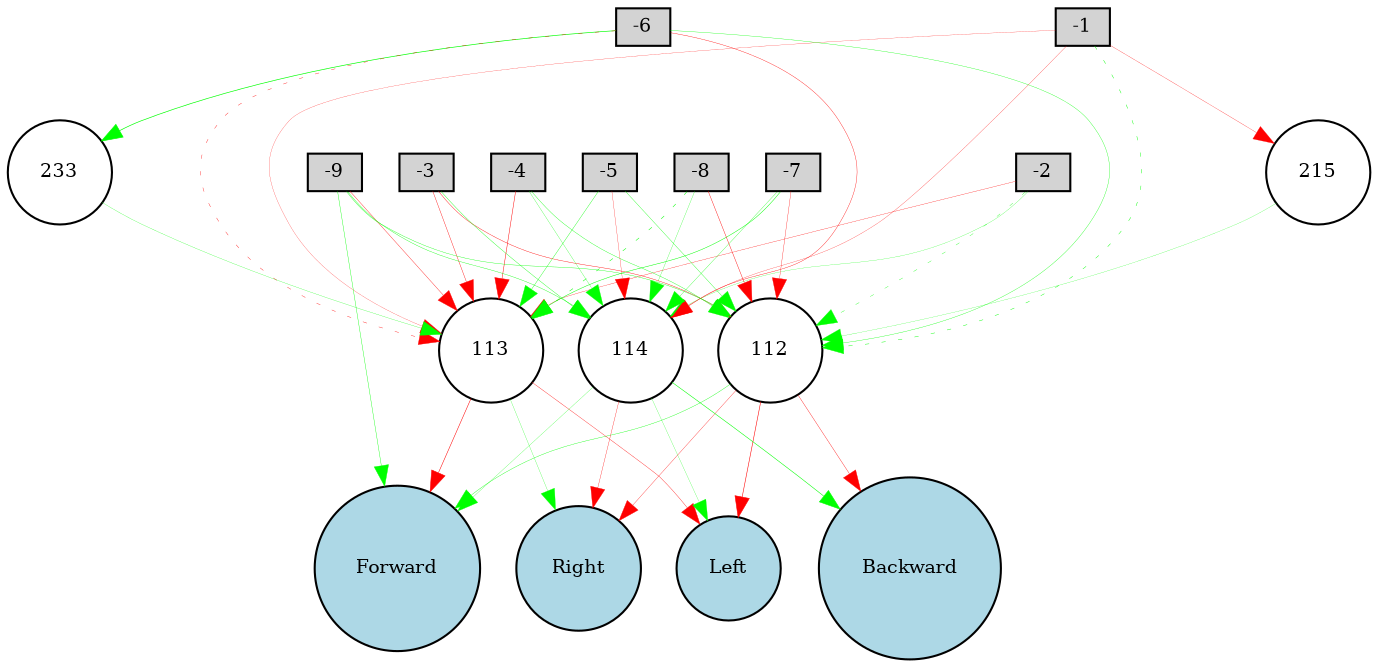 digraph {
	node [fontsize=9 height=0.2 shape=circle width=0.2]
	-1 [fillcolor=lightgray shape=box style=filled]
	-2 [fillcolor=lightgray shape=box style=filled]
	-3 [fillcolor=lightgray shape=box style=filled]
	-4 [fillcolor=lightgray shape=box style=filled]
	-5 [fillcolor=lightgray shape=box style=filled]
	-6 [fillcolor=lightgray shape=box style=filled]
	-7 [fillcolor=lightgray shape=box style=filled]
	-8 [fillcolor=lightgray shape=box style=filled]
	-9 [fillcolor=lightgray shape=box style=filled]
	Forward [fillcolor=lightblue style=filled]
	Backward [fillcolor=lightblue style=filled]
	Left [fillcolor=lightblue style=filled]
	Right [fillcolor=lightblue style=filled]
	233 [fillcolor=white style=filled]
	112 [fillcolor=white style=filled]
	113 [fillcolor=white style=filled]
	114 [fillcolor=white style=filled]
	215 [fillcolor=white style=filled]
	-1 -> 112 [color=green penwidth=0.20866846594810556 style=dotted]
	-1 -> 113 [color=red penwidth=0.1044966944407075 style=solid]
	-1 -> 114 [color=red penwidth=0.11969606240191616 style=solid]
	-2 -> 112 [color=green penwidth=0.15648365343916598 style=dotted]
	-2 -> 113 [color=red penwidth=0.13794062744418042 style=solid]
	-2 -> 114 [color=green penwidth=0.10754964355686591 style=solid]
	-3 -> 112 [color=red penwidth=0.18635632382568948 style=solid]
	-3 -> 113 [color=red penwidth=0.185447542377215 style=solid]
	-3 -> 114 [color=green penwidth=0.173136091731736 style=solid]
	-4 -> 112 [color=green penwidth=0.16790392235090373 style=solid]
	-4 -> 113 [color=red penwidth=0.22538861612516312 style=solid]
	-4 -> 114 [color=green penwidth=0.12761590047888002 style=solid]
	-5 -> 112 [color=green penwidth=0.1617756867794557 style=solid]
	-5 -> 113 [color=green penwidth=0.17069357072242147 style=solid]
	-5 -> 114 [color=red penwidth=0.12508821624730748 style=solid]
	-6 -> 112 [color=green penwidth=0.159250864001932 style=solid]
	-6 -> 113 [color=red penwidth=0.174064573908819 style=dotted]
	-6 -> 114 [color=red penwidth=0.1728613630147797 style=solid]
	-7 -> 112 [color=red penwidth=0.15233872030625012 style=solid]
	-7 -> 113 [color=green penwidth=0.22728331173507146 style=solid]
	-7 -> 114 [color=green penwidth=0.13761924213545756 style=solid]
	-8 -> 112 [color=red penwidth=0.19597533867394873 style=solid]
	-8 -> 113 [color=green penwidth=0.24407675995650524 style=dotted]
	-8 -> 114 [color=green penwidth=0.12386566550172581 style=solid]
	-9 -> 112 [color=green penwidth=0.1680343863738109 style=solid]
	-9 -> 113 [color=red penwidth=0.16992342626672274 style=solid]
	-9 -> 114 [color=green penwidth=0.17340711964029976 style=solid]
	112 -> Forward [color=green penwidth=0.1711875882302265 style=solid]
	112 -> Backward [color=red penwidth=0.17349450146267942 style=solid]
	112 -> Left [color=red penwidth=0.26175872850913967 style=solid]
	112 -> Right [color=red penwidth=0.14438759927762332 style=solid]
	113 -> Forward [color=red penwidth=0.24371107349309257 style=solid]
	113 -> Left [color=red penwidth=0.1655099615631465 style=solid]
	113 -> Right [color=green penwidth=0.11742024385412989 style=solid]
	114 -> Forward [color=green penwidth=0.11005145600148013 style=solid]
	114 -> Backward [color=green penwidth=0.257665177777993 style=solid]
	114 -> Left [color=green penwidth=0.10933718868360477 style=solid]
	114 -> Right [color=red penwidth=0.1514841196534501 style=solid]
	-1 -> 215 [color=red penwidth=0.12596383234400865 style=solid]
	215 -> 112 [color=green penwidth=0.1015052077353284 style=solid]
	-6 -> 233 [color=green penwidth=0.3171205070051949 style=solid]
	233 -> 113 [color=green penwidth=0.12089176647592542 style=solid]
	-9 -> Forward [color=green penwidth=0.1797961317010031 style=solid]
}
